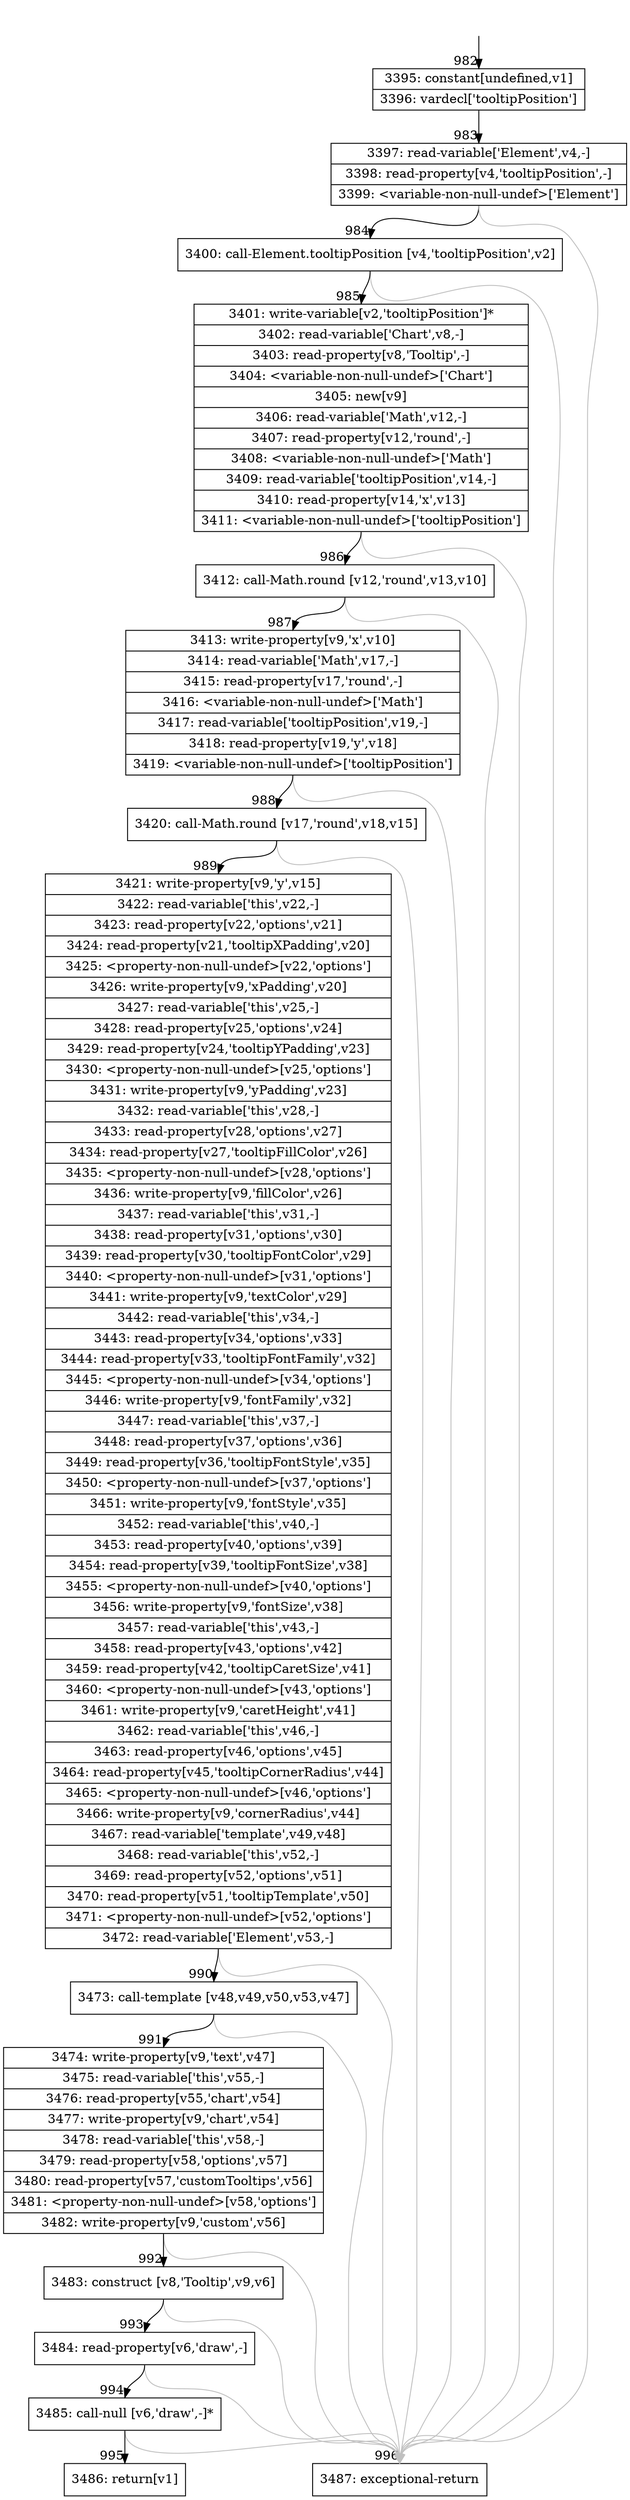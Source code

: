 digraph {
rankdir="TD"
BB_entry107[shape=none,label=""];
BB_entry107 -> BB982 [tailport=s, headport=n, headlabel="    982"]
BB982 [shape=record label="{3395: constant[undefined,v1]|3396: vardecl['tooltipPosition']}" ] 
BB982 -> BB983 [tailport=s, headport=n, headlabel="      983"]
BB983 [shape=record label="{3397: read-variable['Element',v4,-]|3398: read-property[v4,'tooltipPosition',-]|3399: \<variable-non-null-undef\>['Element']}" ] 
BB983 -> BB984 [tailport=s, headport=n, headlabel="      984"]
BB983 -> BB996 [tailport=s, headport=n, color=gray, headlabel="      996"]
BB984 [shape=record label="{3400: call-Element.tooltipPosition [v4,'tooltipPosition',v2]}" ] 
BB984 -> BB985 [tailport=s, headport=n, headlabel="      985"]
BB984 -> BB996 [tailport=s, headport=n, color=gray]
BB985 [shape=record label="{3401: write-variable[v2,'tooltipPosition']*|3402: read-variable['Chart',v8,-]|3403: read-property[v8,'Tooltip',-]|3404: \<variable-non-null-undef\>['Chart']|3405: new[v9]|3406: read-variable['Math',v12,-]|3407: read-property[v12,'round',-]|3408: \<variable-non-null-undef\>['Math']|3409: read-variable['tooltipPosition',v14,-]|3410: read-property[v14,'x',v13]|3411: \<variable-non-null-undef\>['tooltipPosition']}" ] 
BB985 -> BB986 [tailport=s, headport=n, headlabel="      986"]
BB985 -> BB996 [tailport=s, headport=n, color=gray]
BB986 [shape=record label="{3412: call-Math.round [v12,'round',v13,v10]}" ] 
BB986 -> BB987 [tailport=s, headport=n, headlabel="      987"]
BB986 -> BB996 [tailport=s, headport=n, color=gray]
BB987 [shape=record label="{3413: write-property[v9,'x',v10]|3414: read-variable['Math',v17,-]|3415: read-property[v17,'round',-]|3416: \<variable-non-null-undef\>['Math']|3417: read-variable['tooltipPosition',v19,-]|3418: read-property[v19,'y',v18]|3419: \<variable-non-null-undef\>['tooltipPosition']}" ] 
BB987 -> BB988 [tailport=s, headport=n, headlabel="      988"]
BB987 -> BB996 [tailport=s, headport=n, color=gray]
BB988 [shape=record label="{3420: call-Math.round [v17,'round',v18,v15]}" ] 
BB988 -> BB989 [tailport=s, headport=n, headlabel="      989"]
BB988 -> BB996 [tailport=s, headport=n, color=gray]
BB989 [shape=record label="{3421: write-property[v9,'y',v15]|3422: read-variable['this',v22,-]|3423: read-property[v22,'options',v21]|3424: read-property[v21,'tooltipXPadding',v20]|3425: \<property-non-null-undef\>[v22,'options']|3426: write-property[v9,'xPadding',v20]|3427: read-variable['this',v25,-]|3428: read-property[v25,'options',v24]|3429: read-property[v24,'tooltipYPadding',v23]|3430: \<property-non-null-undef\>[v25,'options']|3431: write-property[v9,'yPadding',v23]|3432: read-variable['this',v28,-]|3433: read-property[v28,'options',v27]|3434: read-property[v27,'tooltipFillColor',v26]|3435: \<property-non-null-undef\>[v28,'options']|3436: write-property[v9,'fillColor',v26]|3437: read-variable['this',v31,-]|3438: read-property[v31,'options',v30]|3439: read-property[v30,'tooltipFontColor',v29]|3440: \<property-non-null-undef\>[v31,'options']|3441: write-property[v9,'textColor',v29]|3442: read-variable['this',v34,-]|3443: read-property[v34,'options',v33]|3444: read-property[v33,'tooltipFontFamily',v32]|3445: \<property-non-null-undef\>[v34,'options']|3446: write-property[v9,'fontFamily',v32]|3447: read-variable['this',v37,-]|3448: read-property[v37,'options',v36]|3449: read-property[v36,'tooltipFontStyle',v35]|3450: \<property-non-null-undef\>[v37,'options']|3451: write-property[v9,'fontStyle',v35]|3452: read-variable['this',v40,-]|3453: read-property[v40,'options',v39]|3454: read-property[v39,'tooltipFontSize',v38]|3455: \<property-non-null-undef\>[v40,'options']|3456: write-property[v9,'fontSize',v38]|3457: read-variable['this',v43,-]|3458: read-property[v43,'options',v42]|3459: read-property[v42,'tooltipCaretSize',v41]|3460: \<property-non-null-undef\>[v43,'options']|3461: write-property[v9,'caretHeight',v41]|3462: read-variable['this',v46,-]|3463: read-property[v46,'options',v45]|3464: read-property[v45,'tooltipCornerRadius',v44]|3465: \<property-non-null-undef\>[v46,'options']|3466: write-property[v9,'cornerRadius',v44]|3467: read-variable['template',v49,v48]|3468: read-variable['this',v52,-]|3469: read-property[v52,'options',v51]|3470: read-property[v51,'tooltipTemplate',v50]|3471: \<property-non-null-undef\>[v52,'options']|3472: read-variable['Element',v53,-]}" ] 
BB989 -> BB990 [tailport=s, headport=n, headlabel="      990"]
BB989 -> BB996 [tailport=s, headport=n, color=gray]
BB990 [shape=record label="{3473: call-template [v48,v49,v50,v53,v47]}" ] 
BB990 -> BB991 [tailport=s, headport=n, headlabel="      991"]
BB990 -> BB996 [tailport=s, headport=n, color=gray]
BB991 [shape=record label="{3474: write-property[v9,'text',v47]|3475: read-variable['this',v55,-]|3476: read-property[v55,'chart',v54]|3477: write-property[v9,'chart',v54]|3478: read-variable['this',v58,-]|3479: read-property[v58,'options',v57]|3480: read-property[v57,'customTooltips',v56]|3481: \<property-non-null-undef\>[v58,'options']|3482: write-property[v9,'custom',v56]}" ] 
BB991 -> BB992 [tailport=s, headport=n, headlabel="      992"]
BB991 -> BB996 [tailport=s, headport=n, color=gray]
BB992 [shape=record label="{3483: construct [v8,'Tooltip',v9,v6]}" ] 
BB992 -> BB993 [tailport=s, headport=n, headlabel="      993"]
BB992 -> BB996 [tailport=s, headport=n, color=gray]
BB993 [shape=record label="{3484: read-property[v6,'draw',-]}" ] 
BB993 -> BB994 [tailport=s, headport=n, headlabel="      994"]
BB993 -> BB996 [tailport=s, headport=n, color=gray]
BB994 [shape=record label="{3485: call-null [v6,'draw',-]*}" ] 
BB994 -> BB995 [tailport=s, headport=n, headlabel="      995"]
BB994 -> BB996 [tailport=s, headport=n, color=gray]
BB995 [shape=record label="{3486: return[v1]}" ] 
BB996 [shape=record label="{3487: exceptional-return}" ] 
//#$~ 1041
}
